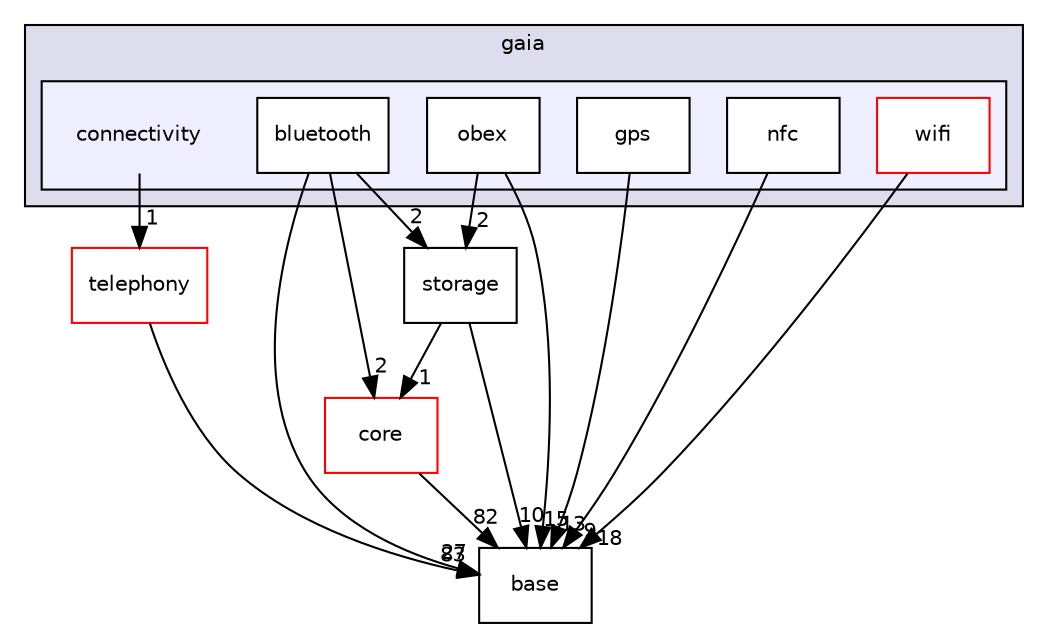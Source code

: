 digraph G {
  compound=true
  node [ fontsize="10", fontname="Helvetica"];
  edge [ labelfontsize="10", labelfontname="Helvetica"];
  subgraph clusterdir_1456e22c17612b474594c42fce5c0653 {
    graph [ bgcolor="#ddddee", pencolor="black", label="gaia" fontname="Helvetica", fontsize="10", URL="dir_1456e22c17612b474594c42fce5c0653.html"]
  subgraph clusterdir_b99e004ae81635e1f5f7317a998851cf {
    graph [ bgcolor="#eeeeff", pencolor="black", label="" URL="dir_b99e004ae81635e1f5f7317a998851cf.html"];
    dir_b99e004ae81635e1f5f7317a998851cf [shape=plaintext label="connectivity"];
    dir_94bf45e40ce1c69ea4470bce5c50bb37 [shape=box label="bluetooth" color="black" fillcolor="white" style="filled" URL="dir_94bf45e40ce1c69ea4470bce5c50bb37.html"];
    dir_e141b536be11e6c72bd6d416d5b10c61 [shape=box label="gps" color="black" fillcolor="white" style="filled" URL="dir_e141b536be11e6c72bd6d416d5b10c61.html"];
    dir_8d4a7aa5eed60c5b2a9bcba297e70ba0 [shape=box label="nfc" color="black" fillcolor="white" style="filled" URL="dir_8d4a7aa5eed60c5b2a9bcba297e70ba0.html"];
    dir_5a6b0cba78fac9a4e04a961965343382 [shape=box label="obex" color="black" fillcolor="white" style="filled" URL="dir_5a6b0cba78fac9a4e04a961965343382.html"];
    dir_bee4927a671088895099081ac8c7e433 [shape=box label="wifi" color="red" fillcolor="white" style="filled" URL="dir_bee4927a671088895099081ac8c7e433.html"];
  }
  }
  dir_18e718a92f1e56f596f9b4a710826a5a [shape=box label="core" fillcolor="white" style="filled" color="red" URL="dir_18e718a92f1e56f596f9b4a710826a5a.html"];
  dir_96bebcbd622f6ba3e4502d519ed457a0 [shape=box label="base" URL="dir_96bebcbd622f6ba3e4502d519ed457a0.html"];
  dir_8f97b586653f692c1edc7cd0a6d9afd7 [shape=box label="telephony" fillcolor="white" style="filled" color="red" URL="dir_8f97b586653f692c1edc7cd0a6d9afd7.html"];
  dir_c9e39960ebe360ab739e60b68b6b53c1 [shape=box label="storage" URL="dir_c9e39960ebe360ab739e60b68b6b53c1.html"];
  dir_8d4a7aa5eed60c5b2a9bcba297e70ba0->dir_96bebcbd622f6ba3e4502d519ed457a0 [headlabel="9", labeldistance=1.5 headhref="dir_000010_000005.html"];
  dir_5a6b0cba78fac9a4e04a961965343382->dir_96bebcbd622f6ba3e4502d519ed457a0 [headlabel="15", labeldistance=1.5 headhref="dir_000011_000005.html"];
  dir_5a6b0cba78fac9a4e04a961965343382->dir_c9e39960ebe360ab739e60b68b6b53c1 [headlabel="2", labeldistance=1.5 headhref="dir_000011_000048.html"];
  dir_94bf45e40ce1c69ea4470bce5c50bb37->dir_18e718a92f1e56f596f9b4a710826a5a [headlabel="2", labeldistance=1.5 headhref="dir_000008_000019.html"];
  dir_94bf45e40ce1c69ea4470bce5c50bb37->dir_96bebcbd622f6ba3e4502d519ed457a0 [headlabel="27", labeldistance=1.5 headhref="dir_000008_000005.html"];
  dir_94bf45e40ce1c69ea4470bce5c50bb37->dir_c9e39960ebe360ab739e60b68b6b53c1 [headlabel="2", labeldistance=1.5 headhref="dir_000008_000048.html"];
  dir_18e718a92f1e56f596f9b4a710826a5a->dir_96bebcbd622f6ba3e4502d519ed457a0 [headlabel="82", labeldistance=1.5 headhref="dir_000019_000005.html"];
  dir_e141b536be11e6c72bd6d416d5b10c61->dir_96bebcbd622f6ba3e4502d519ed457a0 [headlabel="13", labeldistance=1.5 headhref="dir_000009_000005.html"];
  dir_b99e004ae81635e1f5f7317a998851cf->dir_8f97b586653f692c1edc7cd0a6d9afd7 [headlabel="1", labeldistance=1.5 headhref="dir_000007_000033.html"];
  dir_8f97b586653f692c1edc7cd0a6d9afd7->dir_96bebcbd622f6ba3e4502d519ed457a0 [headlabel="83", labeldistance=1.5 headhref="dir_000033_000005.html"];
  dir_bee4927a671088895099081ac8c7e433->dir_96bebcbd622f6ba3e4502d519ed457a0 [headlabel="18", labeldistance=1.5 headhref="dir_000012_000005.html"];
  dir_c9e39960ebe360ab739e60b68b6b53c1->dir_18e718a92f1e56f596f9b4a710826a5a [headlabel="1", labeldistance=1.5 headhref="dir_000048_000019.html"];
  dir_c9e39960ebe360ab739e60b68b6b53c1->dir_96bebcbd622f6ba3e4502d519ed457a0 [headlabel="10", labeldistance=1.5 headhref="dir_000048_000005.html"];
}
